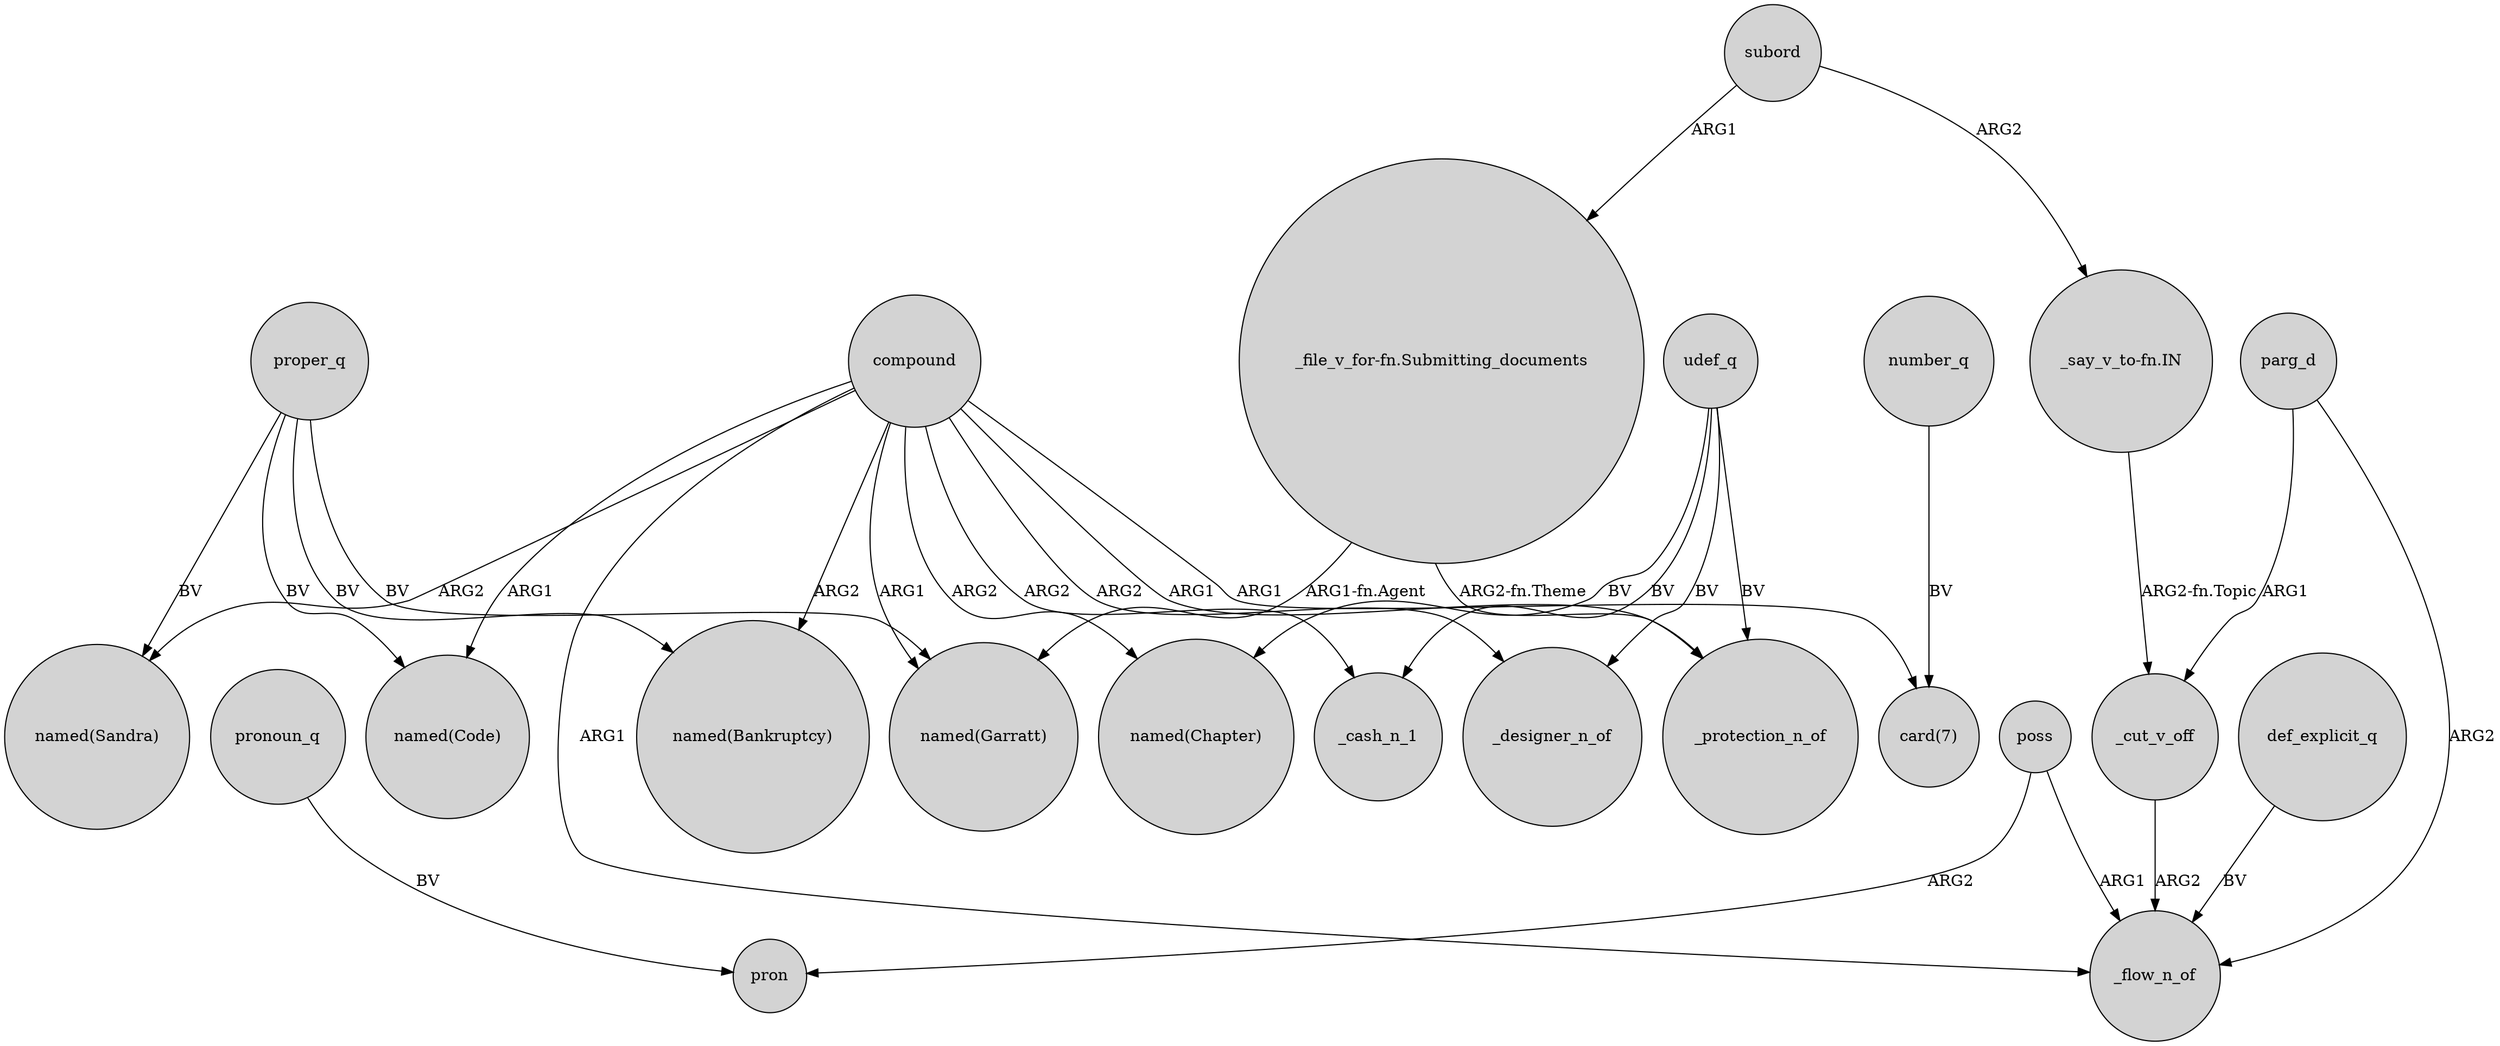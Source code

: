 digraph {
	node [shape=circle style=filled]
	"_file_v_for-fn.Submitting_documents" -> "named(Garratt)" [label="ARG1-fn.Agent"]
	subord -> "_file_v_for-fn.Submitting_documents" [label=ARG1]
	proper_q -> "named(Sandra)" [label=BV]
	poss -> pron [label=ARG2]
	compound -> "named(Chapter)" [label=ARG2]
	udef_q -> _cash_n_1 [label=BV]
	"_say_v_to-fn.IN" -> _cut_v_off [label="ARG2-fn.Topic"]
	proper_q -> "named(Code)" [label=BV]
	proper_q -> "named(Garratt)" [label=BV]
	compound -> "named(Garratt)" [label=ARG1]
	compound -> _flow_n_of [label=ARG1]
	compound -> "named(Sandra)" [label=ARG2]
	compound -> _designer_n_of [label=ARG2]
	compound -> "named(Code)" [label=ARG1]
	compound -> "card(7)" [label=ARG1]
	compound -> "named(Bankruptcy)" [label=ARG2]
	poss -> _flow_n_of [label=ARG1]
	number_q -> "card(7)" [label=BV]
	pronoun_q -> pron [label=BV]
	"_file_v_for-fn.Submitting_documents" -> _protection_n_of [label="ARG2-fn.Theme"]
	udef_q -> _protection_n_of [label=BV]
	proper_q -> "named(Bankruptcy)" [label=BV]
	udef_q -> _designer_n_of [label=BV]
	subord -> "_say_v_to-fn.IN" [label=ARG2]
	compound -> _protection_n_of [label=ARG1]
	_cut_v_off -> _flow_n_of [label=ARG2]
	udef_q -> "named(Chapter)" [label=BV]
	def_explicit_q -> _flow_n_of [label=BV]
	parg_d -> _cut_v_off [label=ARG1]
	parg_d -> _flow_n_of [label=ARG2]
	compound -> _cash_n_1 [label=ARG2]
}

